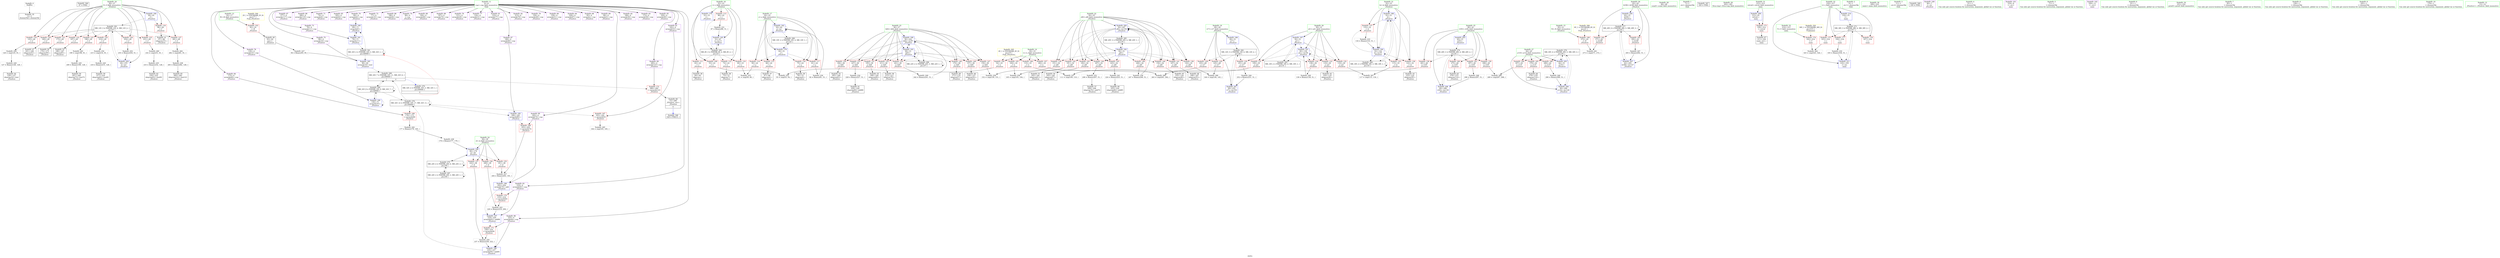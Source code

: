 digraph "SVFG" {
	label="SVFG";

	Node0x5576deefebd0 [shape=record,color=grey,label="{NodeID: 0\nNullPtr}"];
	Node0x5576deefebd0 -> Node0x5576def1fe20[style=solid];
	Node0x5576def57c40 [shape=record,color=black,label="{NodeID: 346\n47 = PHI()\n}"];
	Node0x5576def30fc0 [shape=record,color=grey,label="{NodeID: 263\n199 = cmp(198, 91, )\n}"];
	Node0x5576def30fc0 -> Node0x5576def25c20[style=solid];
	Node0x5576def29430 [shape=record,color=blue,label="{NodeID: 180\n69\<--71\narrayidx6\<--\n_Z5solvev\n}"];
	Node0x5576def29430 -> Node0x5576def29500[style=dashed];
	Node0x5576def20980 [shape=record,color=purple,label="{NodeID: 97\n277\<--4\narrayidx117\<--cup\n_Z5solvev\n}"];
	Node0x5576def1ee90 [shape=record,color=green,label="{NodeID: 14\n18\<--19\nL\<--L_field_insensitive\n_Z5solvev\n}"];
	Node0x5576def1ee90 -> Node0x5576def20f30[style=solid];
	Node0x5576def1ee90 -> Node0x5576def21000[style=solid];
	Node0x5576def1ee90 -> Node0x5576def210d0[style=solid];
	Node0x5576def1ee90 -> Node0x5576def211a0[style=solid];
	Node0x5576def3d650 [shape=record,color=black,label="{NodeID: 277\nMR_28V_4 = PHI(MR_28V_5, MR_28V_3, )\npts\{43 \}\n}"];
	Node0x5576def3d650 -> Node0x5576def28590[style=dashed];
	Node0x5576def3d650 -> Node0x5576def28660[style=dashed];
	Node0x5576def3d650 -> Node0x5576def24c00[style=dashed];
	Node0x5576def3d650 -> Node0x5576def3d650[style=dashed];
	Node0x5576def24170 [shape=record,color=blue,label="{NodeID: 194\n38\<--178\nd\<--div\n_Z5solvev\n}"];
	Node0x5576def24170 -> Node0x5576def27fe0[style=dashed];
	Node0x5576def24170 -> Node0x5576def280b0[style=dashed];
	Node0x5576def24170 -> Node0x5576def28180[style=dashed];
	Node0x5576def24170 -> Node0x5576def3cc50[style=dashed];
	Node0x5576def214e0 [shape=record,color=red,label="{NodeID: 111\n63\<--22\n\<--i\n_Z5solvev\n}"];
	Node0x5576def214e0 -> Node0x5576def1fef0[style=solid];
	Node0x5576def1f870 [shape=record,color=green,label="{NodeID: 28\n48\<--49\nscanf\<--scanf_field_insensitive\n}"];
	Node0x5576def42050 [shape=record,color=black,label="{NodeID: 291\nMR_12V_3 = PHI(MR_12V_4, MR_12V_2, )\npts\{27 \}\n}"];
	Node0x5576def42050 -> Node0x5576def262a0[style=dashed];
	Node0x5576def42050 -> Node0x5576def26370[style=dashed];
	Node0x5576def42050 -> Node0x5576def26440[style=dashed];
	Node0x5576def42050 -> Node0x5576def26510[style=dashed];
	Node0x5576def42050 -> Node0x5576def265e0[style=dashed];
	Node0x5576def42050 -> Node0x5576def266b0[style=dashed];
	Node0x5576def42050 -> Node0x5576def26780[style=dashed];
	Node0x5576def42050 -> Node0x5576def26850[style=dashed];
	Node0x5576def42050 -> Node0x5576def26920[style=dashed];
	Node0x5576def42050 -> Node0x5576def247f0[style=dashed];
	Node0x5576def24cd0 [shape=record,color=blue,label="{NodeID: 208\n40\<--298\ni105\<--inc130\n_Z5solvev\n}"];
	Node0x5576def24cd0 -> Node0x5576def3e050[style=dashed];
	Node0x5576def26780 [shape=record,color=red,label="{NodeID: 125\n231\<--26\n\<--f\n_Z5solvev\n}"];
	Node0x5576def26780 -> Node0x5576def30b40[style=solid];
	Node0x5576def203d0 [shape=record,color=black,label="{NodeID: 42\n120\<--119\nidxprom28\<--\n_Z5solvev\n}"];
	Node0x5576def46c70 [shape=record,color=yellow,style=double,label="{NodeID: 305\n4V_1 = ENCHI(MR_4V_0)\npts\{19 \}\nFun[_Z5solvev]}"];
	Node0x5576def46c70 -> Node0x5576def20f30[style=dashed];
	Node0x5576def46c70 -> Node0x5576def21000[style=dashed];
	Node0x5576def46c70 -> Node0x5576def210d0[style=dashed];
	Node0x5576def46c70 -> Node0x5576def211a0[style=dashed];
	Node0x5576def272e0 [shape=record,color=red,label="{NodeID: 139\n151\<--34\n\<--j40\n_Z5solvev\n}"];
	Node0x5576def272e0 -> Node0x5576def30840[style=solid];
	Node0x5576def21f50 [shape=record,color=black,label="{NodeID: 56\n201\<--200\nidxprom73\<--lnot72\n_Z5solvev\n}"];
	Node0x5576def2d730 [shape=record,color=grey,label="{NodeID: 236\n247 = Binary(246, 51, )\n}"];
	Node0x5576def2d730 -> Node0x5576def24650[style=solid];
	Node0x5576def27e40 [shape=record,color=red,label="{NodeID: 153\n227\<--36\n\<--k44\n_Z5solvev\n}"];
	Node0x5576def27e40 -> Node0x5576def2d430[style=solid];
	Node0x5576def22ab0 [shape=record,color=purple,label="{NodeID: 70\n69\<--4\narrayidx6\<--cup\n_Z5solvev\n}"];
	Node0x5576def22ab0 -> Node0x5576def29430[style=solid];
	Node0x5576def2fc40 [shape=record,color=grey,label="{NodeID: 250\n237 = Binary(236, 222, )\n}"];
	Node0x5576def2fc40 -> Node0x5576def244b0[style=solid];
	Node0x5576def289a0 [shape=record,color=red,label="{NodeID: 167\n163\<--162\n\<--arrayidx53\n_Z5solvev\n}"];
	Node0x5576def289a0 -> Node0x5576def312c0[style=solid];
	Node0x5576def23610 [shape=record,color=purple,label="{NodeID: 84\n175\<--4\narrayidx60\<--cup\n_Z5solvev\n}"];
	Node0x5576def23610 -> Node0x5576def28a70[style=solid];
	Node0x5576deefeb10 [shape=record,color=green,label="{NodeID: 1\n7\<--1\n.str\<--dummyObj\nGlob }"];
	Node0x5576def57d40 [shape=record,color=black,label="{NodeID: 347\n320 = PHI()\n}"];
	Node0x5576def31140 [shape=record,color=grey,label="{NodeID: 264\n282 = cmp(281, 91, )\n}"];
	Node0x5576def31140 -> Node0x5576def251a0[style=solid];
	Node0x5576def29500 [shape=record,color=blue,label="{NodeID: 181\n78\<--71\narrayidx11\<--\n_Z5solvev\n}"];
	Node0x5576def29500 -> Node0x5576def29430[style=dashed];
	Node0x5576def29500 -> Node0x5576def45250[style=dashed];
	Node0x5576def20a50 [shape=record,color=purple,label="{NodeID: 98\n280\<--4\narrayidx119\<--cup\n_Z5solvev\n}"];
	Node0x5576def1ef20 [shape=record,color=green,label="{NodeID: 15\n20\<--21\nN\<--N_field_insensitive\n_Z5solvev\n}"];
	Node0x5576def1ef20 -> Node0x5576def21270[style=solid];
	Node0x5576def3db50 [shape=record,color=black,label="{NodeID: 278\nMR_30V_4 = PHI(MR_30V_5, MR_30V_3, )\npts\{45 \}\n}"];
	Node0x5576def3db50 -> Node0x5576def28730[style=dashed];
	Node0x5576def3db50 -> Node0x5576def28800[style=dashed];
	Node0x5576def3db50 -> Node0x5576def288d0[style=dashed];
	Node0x5576def3db50 -> Node0x5576def24a60[style=dashed];
	Node0x5576def3db50 -> Node0x5576def24b30[style=dashed];
	Node0x5576def24240 [shape=record,color=blue,label="{NodeID: 195\n189\<--165\narrayidx66\<--\n_Z5solvev\n}"];
	Node0x5576def24240 -> Node0x5576def28b40[style=dashed];
	Node0x5576def24240 -> Node0x5576def24310[style=dashed];
	Node0x5576def215b0 [shape=record,color=red,label="{NodeID: 112\n72\<--22\n\<--i\n_Z5solvev\n}"];
	Node0x5576def215b0 -> Node0x5576def20090[style=solid];
	Node0x5576def1f940 [shape=record,color=green,label="{NodeID: 29\n302\<--303\nllvm.trap\<--llvm.trap_field_insensitive\n}"];
	Node0x5576def42550 [shape=record,color=black,label="{NodeID: 292\nMR_14V_3 = PHI(MR_14V_4, MR_14V_2, )\npts\{29 \}\n}"];
	Node0x5576def42550 -> Node0x5576def269f0[style=dashed];
	Node0x5576def42550 -> Node0x5576def26ac0[style=dashed];
	Node0x5576def42550 -> Node0x5576def26b90[style=dashed];
	Node0x5576def42550 -> Node0x5576def24720[style=dashed];
	Node0x5576def24da0 [shape=record,color=blue,label="{NodeID: 209\n312\<--91\nretval\<--\nmain\n}"];
	Node0x5576def24da0 -> Node0x5576def28e80[style=dashed];
	Node0x5576def26850 [shape=record,color=red,label="{NodeID: 126\n254\<--26\n\<--f\n_Z5solvev\n}"];
	Node0x5576def26850 -> Node0x5576def2ff40[style=solid];
	Node0x5576def204a0 [shape=record,color=black,label="{NodeID: 43\n123\<--122\nidxprom30\<--\n_Z5solvev\n}"];
	Node0x5576def46d50 [shape=record,color=yellow,style=double,label="{NodeID: 306\n6V_1 = ENCHI(MR_6V_0)\npts\{21 \}\nFun[_Z5solvev]}"];
	Node0x5576def46d50 -> Node0x5576def21270[style=dashed];
	Node0x5576def273b0 [shape=record,color=red,label="{NodeID: 140\n154\<--34\n\<--j40\n_Z5solvev\n}"];
	Node0x5576def273b0 -> Node0x5576def20640[style=solid];
	Node0x5576def22020 [shape=record,color=black,label="{NodeID: 57\n209\<--208\nidxprom76\<--add75\n_Z5solvev\n}"];
	Node0x5576def47990 [shape=record,color=yellow,style=double,label="{NodeID: 320\n36V_1 = ENCHI(MR_36V_0)\npts\{315 \}\nFun[main]}"];
	Node0x5576def47990 -> Node0x5576def28f50[style=dashed];
	Node0x5576def25020 [shape=record,color=grey,label="{NodeID: 237\n204 = Binary(203, 191, )\n}"];
	Node0x5576def25020 -> Node0x5576def24310[style=solid];
	Node0x5576def27f10 [shape=record,color=red,label="{NodeID: 154\n241\<--36\n\<--k44\n_Z5solvev\n}"];
	Node0x5576def27f10 -> Node0x5576def2fac0[style=solid];
	Node0x5576def22b80 [shape=record,color=purple,label="{NodeID: 71\n74\<--4\narrayidx8\<--cup\n_Z5solvev\n}"];
	Node0x5576def2fdc0 [shape=record,color=grey,label="{NodeID: 251\n208 = Binary(207, 51, )\n}"];
	Node0x5576def2fdc0 -> Node0x5576def22020[style=solid];
	Node0x5576def28a70 [shape=record,color=red,label="{NodeID: 168\n176\<--175\n\<--arrayidx60\n_Z5solvev\n}"];
	Node0x5576def28a70 -> Node0x5576def257a0[style=solid];
	Node0x5576def236e0 [shape=record,color=purple,label="{NodeID: 85\n183\<--4\narrayidx62\<--cup\n_Z5solvev\n}"];
	Node0x5576deefec60 [shape=record,color=green,label="{NodeID: 2\n9\<--1\n.str.1\<--dummyObj\nGlob }"];
	Node0x5576def57e40 [shape=record,color=black,label="{NodeID: 348\n328 = PHI(15, )\n}"];
	Node0x5576def312c0 [shape=record,color=grey,label="{NodeID: 265\n164 = cmp(163, 165, )\n}"];
	Node0x5576def295d0 [shape=record,color=blue,label="{NodeID: 182\n24\<--82\nj\<--inc\n_Z5solvev\n}"];
	Node0x5576def295d0 -> Node0x5576def21750[style=dashed];
	Node0x5576def295d0 -> Node0x5576def21820[style=dashed];
	Node0x5576def295d0 -> Node0x5576def26030[style=dashed];
	Node0x5576def295d0 -> Node0x5576def26100[style=dashed];
	Node0x5576def295d0 -> Node0x5576def295d0[style=dashed];
	Node0x5576def295d0 -> Node0x5576def44850[style=dashed];
	Node0x5576def20b20 [shape=record,color=purple,label="{NodeID: 99\n285\<--4\narrayidx123\<--cup\n_Z5solvev\n}"];
	Node0x5576def20b20 -> Node0x5576def28db0[style=solid];
	Node0x5576def1efb0 [shape=record,color=green,label="{NodeID: 16\n22\<--23\ni\<--i_field_insensitive\n_Z5solvev\n}"];
	Node0x5576def1efb0 -> Node0x5576def21340[style=solid];
	Node0x5576def1efb0 -> Node0x5576def21410[style=solid];
	Node0x5576def1efb0 -> Node0x5576def214e0[style=solid];
	Node0x5576def1efb0 -> Node0x5576def215b0[style=solid];
	Node0x5576def1efb0 -> Node0x5576def21680[style=solid];
	Node0x5576def1efb0 -> Node0x5576def29290[style=solid];
	Node0x5576def1efb0 -> Node0x5576def296a0[style=solid];
	Node0x5576def3e050 [shape=record,color=black,label="{NodeID: 279\nMR_26V_3 = PHI(MR_26V_4, MR_26V_2, )\npts\{41 \}\n}"];
	Node0x5576def3e050 -> Node0x5576def28250[style=dashed];
	Node0x5576def3e050 -> Node0x5576def28320[style=dashed];
	Node0x5576def3e050 -> Node0x5576def283f0[style=dashed];
	Node0x5576def3e050 -> Node0x5576def284c0[style=dashed];
	Node0x5576def3e050 -> Node0x5576def24cd0[style=dashed];
	Node0x5576def24310 [shape=record,color=blue,label="{NodeID: 196\n202\<--204\narrayidx74\<--add\n_Z5solvev\n}"];
	Node0x5576def24310 -> Node0x5576def28c10[style=dashed];
	Node0x5576def24310 -> Node0x5576def243e0[style=dashed];
	Node0x5576def21680 [shape=record,color=red,label="{NodeID: 113\n86\<--22\n\<--i\n_Z5solvev\n}"];
	Node0x5576def21680 -> Node0x5576def2cfb0[style=solid];
	Node0x5576def1fa10 [shape=record,color=green,label="{NodeID: 30\n309\<--310\nmain\<--main_field_insensitive\n}"];
	Node0x5576def42a50 [shape=record,color=black,label="{NodeID: 293\nMR_16V_2 = PHI(MR_16V_4, MR_16V_1, )\npts\{31 \}\n}"];
	Node0x5576def42a50 -> Node0x5576def299e0[style=dashed];
	Node0x5576def24e70 [shape=record,color=blue,label="{NodeID: 210\n316\<--51\ni\<--\nmain\n}"];
	Node0x5576def24e70 -> Node0x5576def3b850[style=dashed];
	Node0x5576def26920 [shape=record,color=red,label="{NodeID: 127\n281\<--26\n\<--f\n_Z5solvev\n}"];
	Node0x5576def26920 -> Node0x5576def31140[style=solid];
	Node0x5576def20570 [shape=record,color=black,label="{NodeID: 44\n129\<--127\nidxprom32\<--lnot\n_Z5solvev\n}"];
	Node0x5576def27480 [shape=record,color=red,label="{NodeID: 141\n167\<--34\n\<--j40\n_Z5solvev\n}"];
	Node0x5576def27480 -> Node0x5576def218d0[style=solid];
	Node0x5576def220f0 [shape=record,color=black,label="{NodeID: 58\n212\<--211\nidxprom78\<--\n_Z5solvev\n}"];
	Node0x5576def251a0 [shape=record,color=grey,label="{NodeID: 238\n283 = Binary(282, 128, )\n}"];
	Node0x5576def251a0 -> Node0x5576def226a0[style=solid];
	Node0x5576def27fe0 [shape=record,color=red,label="{NodeID: 155\n191\<--38\n\<--d\n_Z5solvev\n}"];
	Node0x5576def27fe0 -> Node0x5576def25020[style=solid];
	Node0x5576def22c50 [shape=record,color=purple,label="{NodeID: 72\n77\<--4\narrayidx10\<--cup\n_Z5solvev\n}"];
	Node0x5576def2ff40 [shape=record,color=grey,label="{NodeID: 252\n255 = Binary(254, 51, )\n}"];
	Node0x5576def2ff40 -> Node0x5576def247f0[style=solid];
	Node0x5576def28b40 [shape=record,color=red,label="{NodeID: 169\n203\<--202\n\<--arrayidx74\n_Z5solvev\n}"];
	Node0x5576def28b40 -> Node0x5576def25020[style=solid];
	Node0x5576def237b0 [shape=record,color=purple,label="{NodeID: 86\n186\<--4\narrayidx64\<--cup\n_Z5solvev\n}"];
	Node0x5576deefc400 [shape=record,color=green,label="{NodeID: 3\n11\<--1\n.str.2\<--dummyObj\nGlob }"];
	Node0x5576def58480 [shape=record,color=black,label="{NodeID: 349\n330 = PHI()\n}"];
	Node0x5576def31440 [shape=record,color=grey,label="{NodeID: 266\n269 = cmp(267, 268, )\n}"];
	Node0x5576def296a0 [shape=record,color=blue,label="{NodeID: 183\n22\<--87\ni\<--inc13\n_Z5solvev\n}"];
	Node0x5576def296a0 -> Node0x5576def44d50[style=dashed];
	Node0x5576def20bf0 [shape=record,color=purple,label="{NodeID: 100\n46\<--7\n\<--.str\n_Z5solvev\n}"];
	Node0x5576def1f040 [shape=record,color=green,label="{NodeID: 17\n24\<--25\nj\<--j_field_insensitive\n_Z5solvev\n}"];
	Node0x5576def1f040 -> Node0x5576def21750[style=solid];
	Node0x5576def1f040 -> Node0x5576def21820[style=solid];
	Node0x5576def1f040 -> Node0x5576def26030[style=solid];
	Node0x5576def1f040 -> Node0x5576def26100[style=solid];
	Node0x5576def1f040 -> Node0x5576def29360[style=solid];
	Node0x5576def1f040 -> Node0x5576def295d0[style=solid];
	Node0x5576def243e0 [shape=record,color=blue,label="{NodeID: 197\n218\<--220\narrayidx83\<--add84\n_Z5solvev\n}"];
	Node0x5576def243e0 -> Node0x5576def28ce0[style=dashed];
	Node0x5576def243e0 -> Node0x5576def244b0[style=dashed];
	Node0x5576def21750 [shape=record,color=red,label="{NodeID: 114\n59\<--24\n\<--j\n_Z5solvev\n}"];
	Node0x5576def21750 -> Node0x5576def300c0[style=solid];
	Node0x5576def1fae0 [shape=record,color=green,label="{NodeID: 31\n312\<--313\nretval\<--retval_field_insensitive\nmain\n}"];
	Node0x5576def1fae0 -> Node0x5576def28e80[style=solid];
	Node0x5576def1fae0 -> Node0x5576def24da0[style=solid];
	Node0x5576def42f50 [shape=record,color=black,label="{NodeID: 294\nMR_18V_2 = PHI(MR_18V_3, MR_18V_1, )\npts\{33 \}\n}"];
	Node0x5576def42f50 -> Node0x5576def29ab0[style=dashed];
	Node0x5576def42f50 -> Node0x5576def42f50[style=dashed];
	Node0x5576def24f40 [shape=record,color=blue,label="{NodeID: 211\n316\<--335\ni\<--inc\nmain\n}"];
	Node0x5576def24f40 -> Node0x5576def3b850[style=dashed];
	Node0x5576def269f0 [shape=record,color=red,label="{NodeID: 128\n103\<--28\n\<--i17\n_Z5solvev\n}"];
	Node0x5576def269f0 -> Node0x5576def30540[style=solid];
	Node0x5576def20640 [shape=record,color=black,label="{NodeID: 45\n155\<--154\nidxprom48\<--\n_Z5solvev\n}"];
	Node0x5576def27550 [shape=record,color=red,label="{NodeID: 142\n181\<--34\n\<--j40\n_Z5solvev\n}"];
	Node0x5576def27550 -> Node0x5576def21b40[style=solid];
	Node0x5576def221c0 [shape=record,color=black,label="{NodeID: 59\n217\<--216\nidxprom82\<--lnot81\n_Z5solvev\n}"];
	Node0x5576def25320 [shape=record,color=grey,label="{NodeID: 239\n178 = Binary(177, 179, )\n}"];
	Node0x5576def25320 -> Node0x5576def24170[style=solid];
	Node0x5576def280b0 [shape=record,color=red,label="{NodeID: 156\n206\<--38\n\<--d\n_Z5solvev\n}"];
	Node0x5576def280b0 -> Node0x5576def25920[style=solid];
	Node0x5576def22d20 [shape=record,color=purple,label="{NodeID: 73\n78\<--4\narrayidx11\<--cup\n_Z5solvev\n}"];
	Node0x5576def22d20 -> Node0x5576def29500[style=solid];
	Node0x5576def300c0 [shape=record,color=grey,label="{NodeID: 253\n61 = cmp(59, 60, )\n}"];
	Node0x5576def28c10 [shape=record,color=red,label="{NodeID: 170\n219\<--218\n\<--arrayidx83\n_Z5solvev\n}"];
	Node0x5576def28c10 -> Node0x5576def25920[style=solid];
	Node0x5576def23880 [shape=record,color=purple,label="{NodeID: 87\n189\<--4\narrayidx66\<--cup\n_Z5solvev\n}"];
	Node0x5576def23880 -> Node0x5576def24240[style=solid];
	Node0x5576def009e0 [shape=record,color=green,label="{NodeID: 4\n51\<--1\n\<--dummyObj\nCan only get source location for instruction, argument, global var or function.}"];
	Node0x5576def315c0 [shape=record,color=grey,label="{NodeID: 267\n117 = cmp(115, 116, )\n}"];
	Node0x5576def29770 [shape=record,color=blue,label="{NodeID: 184\n26\<--91\nf\<--\n_Z5solvev\n}"];
	Node0x5576def29770 -> Node0x5576def261d0[style=dashed];
	Node0x5576def29770 -> Node0x5576def42050[style=dashed];
	Node0x5576def20cc0 [shape=record,color=purple,label="{NodeID: 101\n319\<--9\n\<--.str.1\nmain\n}"];
	Node0x5576def1f0d0 [shape=record,color=green,label="{NodeID: 18\n26\<--27\nf\<--f_field_insensitive\n_Z5solvev\n}"];
	Node0x5576def1f0d0 -> Node0x5576def261d0[style=solid];
	Node0x5576def1f0d0 -> Node0x5576def262a0[style=solid];
	Node0x5576def1f0d0 -> Node0x5576def26370[style=solid];
	Node0x5576def1f0d0 -> Node0x5576def26440[style=solid];
	Node0x5576def1f0d0 -> Node0x5576def26510[style=solid];
	Node0x5576def1f0d0 -> Node0x5576def265e0[style=solid];
	Node0x5576def1f0d0 -> Node0x5576def266b0[style=solid];
	Node0x5576def1f0d0 -> Node0x5576def26780[style=solid];
	Node0x5576def1f0d0 -> Node0x5576def26850[style=solid];
	Node0x5576def1f0d0 -> Node0x5576def26920[style=solid];
	Node0x5576def1f0d0 -> Node0x5576def29770[style=solid];
	Node0x5576def1f0d0 -> Node0x5576def247f0[style=solid];
	Node0x5576def244b0 [shape=record,color=blue,label="{NodeID: 198\n235\<--237\narrayidx94\<--add95\n_Z5solvev\n}"];
	Node0x5576def244b0 -> Node0x5576def3d150[style=dashed];
	Node0x5576def21820 [shape=record,color=red,label="{NodeID: 115\n66\<--24\n\<--j\n_Z5solvev\n}"];
	Node0x5576def21820 -> Node0x5576def1ffc0[style=solid];
	Node0x5576def1fbb0 [shape=record,color=green,label="{NodeID: 32\n314\<--315\nT\<--T_field_insensitive\nmain\n}"];
	Node0x5576def1fbb0 -> Node0x5576def28f50[style=solid];
	Node0x5576def43450 [shape=record,color=black,label="{NodeID: 295\nMR_20V_2 = PHI(MR_20V_4, MR_20V_1, )\npts\{35 \}\n}"];
	Node0x5576def43450 -> Node0x5576def23fd0[style=dashed];
	Node0x5576def26ac0 [shape=record,color=red,label="{NodeID: 129\n145\<--28\n\<--i17\n_Z5solvev\n}"];
	Node0x5576def26ac0 -> Node0x5576def318c0[style=solid];
	Node0x5576def20710 [shape=record,color=black,label="{NodeID: 46\n158\<--157\nidxprom50\<--\n_Z5solvev\n}"];
	Node0x5576def27620 [shape=record,color=red,label="{NodeID: 143\n192\<--34\n\<--j40\n_Z5solvev\n}"];
	Node0x5576def27620 -> Node0x5576def21db0[style=solid];
	Node0x5576def22290 [shape=record,color=black,label="{NodeID: 60\n225\<--224\nidxprom86\<--add85\n_Z5solvev\n}"];
	Node0x5576def254a0 [shape=record,color=grey,label="{NodeID: 240\n139 = Binary(138, 51, )\n}"];
	Node0x5576def254a0 -> Node0x5576def29d20[style=solid];
	Node0x5576def28180 [shape=record,color=red,label="{NodeID: 157\n222\<--38\n\<--d\n_Z5solvev\n}"];
	Node0x5576def28180 -> Node0x5576def2fc40[style=solid];
	Node0x5576def22df0 [shape=record,color=purple,label="{NodeID: 74\n98\<--4\n\<--cup\n_Z5solvev\n}"];
	Node0x5576def30240 [shape=record,color=grey,label="{NodeID: 254\n215 = cmp(214, 91, )\n}"];
	Node0x5576def30240 -> Node0x5576def2ccb0[style=solid];
	Node0x5576def28ce0 [shape=record,color=red,label="{NodeID: 171\n236\<--235\n\<--arrayidx94\n_Z5solvev\n}"];
	Node0x5576def28ce0 -> Node0x5576def2fc40[style=solid];
	Node0x5576def23950 [shape=record,color=purple,label="{NodeID: 88\n194\<--4\narrayidx68\<--cup\n_Z5solvev\n}"];
	Node0x5576def00a70 [shape=record,color=green,label="{NodeID: 5\n71\<--1\n\<--dummyObj\nCan only get source location for instruction, argument, global var or function.}"];
	Node0x5576def31740 [shape=record,color=grey,label="{NodeID: 268\n263 = cmp(261, 262, )\n}"];
	Node0x5576def29840 [shape=record,color=blue,label="{NodeID: 185\n99\<--94\narrayidx16\<--mul\n_Z5solvev\n}"];
	Node0x5576def29840 -> Node0x5576def44350[style=dashed];
	Node0x5576def20d90 [shape=record,color=purple,label="{NodeID: 102\n329\<--11\n\<--.str.2\nmain\n}"];
	Node0x5576def1f160 [shape=record,color=green,label="{NodeID: 19\n28\<--29\ni17\<--i17_field_insensitive\n_Z5solvev\n}"];
	Node0x5576def1f160 -> Node0x5576def269f0[style=solid];
	Node0x5576def1f160 -> Node0x5576def26ac0[style=solid];
	Node0x5576def1f160 -> Node0x5576def26b90[style=solid];
	Node0x5576def1f160 -> Node0x5576def29910[style=solid];
	Node0x5576def1f160 -> Node0x5576def24720[style=solid];
	Node0x5576def24580 [shape=record,color=blue,label="{NodeID: 199\n36\<--242\nk44\<--inc97\n_Z5solvev\n}"];
	Node0x5576def24580 -> Node0x5576def27960[style=dashed];
	Node0x5576def24580 -> Node0x5576def27a30[style=dashed];
	Node0x5576def24580 -> Node0x5576def27b00[style=dashed];
	Node0x5576def24580 -> Node0x5576def27bd0[style=dashed];
	Node0x5576def24580 -> Node0x5576def27ca0[style=dashed];
	Node0x5576def24580 -> Node0x5576def27d70[style=dashed];
	Node0x5576def24580 -> Node0x5576def27e40[style=dashed];
	Node0x5576def24580 -> Node0x5576def27f10[style=dashed];
	Node0x5576def24580 -> Node0x5576def240a0[style=dashed];
	Node0x5576def24580 -> Node0x5576def24580[style=dashed];
	Node0x5576def24580 -> Node0x5576def43950[style=dashed];
	Node0x5576def26030 [shape=record,color=red,label="{NodeID: 116\n75\<--24\n\<--j\n_Z5solvev\n}"];
	Node0x5576def26030 -> Node0x5576def20160[style=solid];
	Node0x5576def1fc80 [shape=record,color=green,label="{NodeID: 33\n316\<--317\ni\<--i_field_insensitive\nmain\n}"];
	Node0x5576def1fc80 -> Node0x5576def29020[style=solid];
	Node0x5576def1fc80 -> Node0x5576def290f0[style=solid];
	Node0x5576def1fc80 -> Node0x5576def291c0[style=solid];
	Node0x5576def1fc80 -> Node0x5576def24e70[style=solid];
	Node0x5576def1fc80 -> Node0x5576def24f40[style=solid];
	Node0x5576def43950 [shape=record,color=black,label="{NodeID: 296\nMR_22V_2 = PHI(MR_22V_3, MR_22V_1, )\npts\{37 \}\n}"];
	Node0x5576def43950 -> Node0x5576def240a0[style=dashed];
	Node0x5576def43950 -> Node0x5576def43950[style=dashed];
	Node0x5576def26b90 [shape=record,color=red,label="{NodeID: 130\n251\<--28\n\<--i17\n_Z5solvev\n}"];
	Node0x5576def26b90 -> Node0x5576def25aa0[style=solid];
	Node0x5576def207e0 [shape=record,color=black,label="{NodeID: 47\n161\<--160\nidxprom52\<--\n_Z5solvev\n}"];
	Node0x5576def2c9b0 [shape=record,color=grey,label="{NodeID: 227\n94 = Binary(93, 95, )\n}"];
	Node0x5576def2c9b0 -> Node0x5576def29840[style=solid];
	Node0x5576def276f0 [shape=record,color=red,label="{NodeID: 144\n207\<--34\n\<--j40\n_Z5solvev\n}"];
	Node0x5576def276f0 -> Node0x5576def2fdc0[style=solid];
	Node0x5576def22360 [shape=record,color=black,label="{NodeID: 61\n229\<--228\nidxprom89\<--add88\n_Z5solvev\n}"];
	Node0x5576def25620 [shape=record,color=grey,label="{NodeID: 241\n224 = Binary(223, 51, )\n}"];
	Node0x5576def25620 -> Node0x5576def22290[style=solid];
	Node0x5576def28250 [shape=record,color=red,label="{NodeID: 158\n261\<--40\n\<--i105\n_Z5solvev\n}"];
	Node0x5576def28250 -> Node0x5576def31740[style=solid];
	Node0x5576def22ec0 [shape=record,color=purple,label="{NodeID: 75\n99\<--4\narrayidx16\<--cup\n_Z5solvev\n}"];
	Node0x5576def22ec0 -> Node0x5576def29840[style=solid];
	Node0x5576def303c0 [shape=record,color=grey,label="{NodeID: 255\n55 = cmp(53, 54, )\n}"];
	Node0x5576def28db0 [shape=record,color=red,label="{NodeID: 172\n286\<--285\n\<--arrayidx123\n_Z5solvev\n}"];
	Node0x5576def28db0 -> Node0x5576def22770[style=solid];
	Node0x5576def23a20 [shape=record,color=purple,label="{NodeID: 89\n197\<--4\narrayidx70\<--cup\n_Z5solvev\n}"];
	Node0x5576def001c0 [shape=record,color=green,label="{NodeID: 6\n91\<--1\n\<--dummyObj\nCan only get source location for instruction, argument, global var or function.}"];
	Node0x5576def318c0 [shape=record,color=grey,label="{NodeID: 269\n146 = cmp(144, 145, )\n}"];
	Node0x5576def29910 [shape=record,color=blue,label="{NodeID: 186\n28\<--51\ni17\<--\n_Z5solvev\n}"];
	Node0x5576def29910 -> Node0x5576def42550[style=dashed];
	Node0x5576def20e60 [shape=record,color=red,label="{NodeID: 103\n92\<--16\n\<--B\n_Z5solvev\n}"];
	Node0x5576def20e60 -> Node0x5576def20230[style=solid];
	Node0x5576def1f1f0 [shape=record,color=green,label="{NodeID: 20\n30\<--31\nj21\<--j21_field_insensitive\n_Z5solvev\n}"];
	Node0x5576def1f1f0 -> Node0x5576def26c60[style=solid];
	Node0x5576def1f1f0 -> Node0x5576def26d30[style=solid];
	Node0x5576def1f1f0 -> Node0x5576def26e00[style=solid];
	Node0x5576def1f1f0 -> Node0x5576def26ed0[style=solid];
	Node0x5576def1f1f0 -> Node0x5576def299e0[style=solid];
	Node0x5576def1f1f0 -> Node0x5576def29d20[style=solid];
	Node0x5576def24650 [shape=record,color=blue,label="{NodeID: 200\n34\<--247\nj40\<--inc100\n_Z5solvev\n}"];
	Node0x5576def24650 -> Node0x5576def27210[style=dashed];
	Node0x5576def24650 -> Node0x5576def272e0[style=dashed];
	Node0x5576def24650 -> Node0x5576def273b0[style=dashed];
	Node0x5576def24650 -> Node0x5576def27480[style=dashed];
	Node0x5576def24650 -> Node0x5576def27550[style=dashed];
	Node0x5576def24650 -> Node0x5576def27620[style=dashed];
	Node0x5576def24650 -> Node0x5576def276f0[style=dashed];
	Node0x5576def24650 -> Node0x5576def277c0[style=dashed];
	Node0x5576def24650 -> Node0x5576def27890[style=dashed];
	Node0x5576def24650 -> Node0x5576def24650[style=dashed];
	Node0x5576def24650 -> Node0x5576def43450[style=dashed];
	Node0x5576def26100 [shape=record,color=red,label="{NodeID: 117\n81\<--24\n\<--j\n_Z5solvev\n}"];
	Node0x5576def26100 -> Node0x5576def2ce30[style=solid];
	Node0x5576def1fd50 [shape=record,color=green,label="{NodeID: 34\n331\<--332\nprintf\<--printf_field_insensitive\n}"];
	Node0x5576def43e50 [shape=record,color=black,label="{NodeID: 297\nMR_24V_2 = PHI(MR_24V_3, MR_24V_1, )\npts\{39 \}\n}"];
	Node0x5576def43e50 -> Node0x5576def3cc50[style=dashed];
	Node0x5576def43e50 -> Node0x5576def43e50[style=dashed];
	Node0x5576def26c60 [shape=record,color=red,label="{NodeID: 131\n109\<--30\n\<--j21\n_Z5solvev\n}"];
	Node0x5576def26c60 -> Node0x5576def306c0[style=solid];
	Node0x5576def218d0 [shape=record,color=black,label="{NodeID: 48\n168\<--167\nidxprom55\<--\n_Z5solvev\n}"];
	Node0x5576def2cb30 [shape=record,color=grey,label="{NodeID: 228\n127 = Binary(126, 128, )\n}"];
	Node0x5576def2cb30 -> Node0x5576def20570[style=solid];
	Node0x5576def277c0 [shape=record,color=red,label="{NodeID: 145\n223\<--34\n\<--j40\n_Z5solvev\n}"];
	Node0x5576def277c0 -> Node0x5576def25620[style=solid];
	Node0x5576def22430 [shape=record,color=black,label="{NodeID: 62\n234\<--233\nidxprom93\<--lnot92\n_Z5solvev\n}"];
	Node0x5576def257a0 [shape=record,color=grey,label="{NodeID: 242\n177 = Binary(176, 165, )\n}"];
	Node0x5576def257a0 -> Node0x5576def25320[style=solid];
	Node0x5576def28320 [shape=record,color=red,label="{NodeID: 159\n268\<--40\n\<--i105\n_Z5solvev\n}"];
	Node0x5576def28320 -> Node0x5576def31440[style=solid];
	Node0x5576def22f90 [shape=record,color=purple,label="{NodeID: 76\n121\<--4\narrayidx29\<--cup\n_Z5solvev\n}"];
	Node0x5576def30540 [shape=record,color=grey,label="{NodeID: 256\n105 = cmp(103, 104, )\n}"];
	Node0x5576def28e80 [shape=record,color=red,label="{NodeID: 173\n338\<--312\n\<--retval\nmain\n}"];
	Node0x5576def28e80 -> Node0x5576def22840[style=solid];
	Node0x5576def23af0 [shape=record,color=purple,label="{NodeID: 90\n202\<--4\narrayidx74\<--cup\n_Z5solvev\n}"];
	Node0x5576def23af0 -> Node0x5576def28b40[style=solid];
	Node0x5576def23af0 -> Node0x5576def24310[style=solid];
	Node0x5576def00250 [shape=record,color=green,label="{NodeID: 7\n95\<--1\n\<--dummyObj\nCan only get source location for instruction, argument, global var or function.}"];
	Node0x5576def3b350 [shape=record,color=black,label="{NodeID: 270\nMR_32V_2 = PHI(MR_32V_3, MR_32V_1, )\npts\{60000 \}\n|{<s0>4}}"];
	Node0x5576def3b350:s0 -> Node0x5576def45250[style=dashed,color=red];
	Node0x5576def299e0 [shape=record,color=blue,label="{NodeID: 187\n30\<--51\nj21\<--\n_Z5solvev\n}"];
	Node0x5576def299e0 -> Node0x5576def26c60[style=dashed];
	Node0x5576def299e0 -> Node0x5576def26d30[style=dashed];
	Node0x5576def299e0 -> Node0x5576def26e00[style=dashed];
	Node0x5576def299e0 -> Node0x5576def26ed0[style=dashed];
	Node0x5576def299e0 -> Node0x5576def29d20[style=dashed];
	Node0x5576def299e0 -> Node0x5576def42a50[style=dashed];
	Node0x5576def20f30 [shape=record,color=red,label="{NodeID: 104\n54\<--18\n\<--L\n_Z5solvev\n}"];
	Node0x5576def20f30 -> Node0x5576def303c0[style=solid];
	Node0x5576def1f2c0 [shape=record,color=green,label="{NodeID: 21\n32\<--33\nk\<--k_field_insensitive\n_Z5solvev\n}"];
	Node0x5576def1f2c0 -> Node0x5576def26fa0[style=solid];
	Node0x5576def1f2c0 -> Node0x5576def27070[style=solid];
	Node0x5576def1f2c0 -> Node0x5576def27140[style=solid];
	Node0x5576def1f2c0 -> Node0x5576def29ab0[style=solid];
	Node0x5576def1f2c0 -> Node0x5576def29c50[style=solid];
	Node0x5576def24720 [shape=record,color=blue,label="{NodeID: 201\n28\<--252\ni17\<--inc103\n_Z5solvev\n}"];
	Node0x5576def24720 -> Node0x5576def42550[style=dashed];
	Node0x5576def261d0 [shape=record,color=red,label="{NodeID: 118\n96\<--26\n\<--f\n_Z5solvev\n}"];
	Node0x5576def261d0 -> Node0x5576def20300[style=solid];
	Node0x5576def1fe20 [shape=record,color=black,label="{NodeID: 35\n2\<--3\ndummyVal\<--dummyVal\n}"];
	Node0x5576def44350 [shape=record,color=black,label="{NodeID: 298\nMR_32V_7 = PHI(MR_32V_11, MR_32V_6, )\npts\{60000 \}\n|{|<s2>4}}"];
	Node0x5576def44350 -> Node0x5576def28db0[style=dashed];
	Node0x5576def44350 -> Node0x5576def41b50[style=dashed];
	Node0x5576def44350:s2 -> Node0x5576def3b350[style=dashed,color=blue];
	Node0x5576def26d30 [shape=record,color=red,label="{NodeID: 132\n116\<--30\n\<--j21\n_Z5solvev\n}"];
	Node0x5576def26d30 -> Node0x5576def315c0[style=solid];
	Node0x5576def219a0 [shape=record,color=black,label="{NodeID: 49\n171\<--170\nidxprom57\<--\n_Z5solvev\n}"];
	Node0x5576def2ccb0 [shape=record,color=grey,label="{NodeID: 229\n216 = Binary(215, 128, )\n}"];
	Node0x5576def2ccb0 -> Node0x5576def221c0[style=solid];
	Node0x5576def27890 [shape=record,color=red,label="{NodeID: 146\n246\<--34\n\<--j40\n_Z5solvev\n}"];
	Node0x5576def27890 -> Node0x5576def2d730[style=solid];
	Node0x5576def22500 [shape=record,color=black,label="{NodeID: 63\n276\<--275\nidxprom116\<--\n_Z5solvev\n}"];
	Node0x5576def25920 [shape=record,color=grey,label="{NodeID: 243\n220 = Binary(219, 206, )\n}"];
	Node0x5576def25920 -> Node0x5576def243e0[style=solid];
	Node0x5576def283f0 [shape=record,color=red,label="{NodeID: 160\n275\<--40\n\<--i105\n_Z5solvev\n}"];
	Node0x5576def283f0 -> Node0x5576def22500[style=solid];
	Node0x5576def23060 [shape=record,color=purple,label="{NodeID: 77\n124\<--4\narrayidx31\<--cup\n_Z5solvev\n}"];
	Node0x5576def306c0 [shape=record,color=grey,label="{NodeID: 257\n111 = cmp(109, 110, )\n}"];
	Node0x5576def28f50 [shape=record,color=red,label="{NodeID: 174\n324\<--314\n\<--T\nmain\n}"];
	Node0x5576def28f50 -> Node0x5576def30e40[style=solid];
	Node0x5576def23bc0 [shape=record,color=purple,label="{NodeID: 91\n210\<--4\narrayidx77\<--cup\n_Z5solvev\n}"];
	Node0x5576def002e0 [shape=record,color=green,label="{NodeID: 8\n128\<--1\n\<--dummyObj\nCan only get source location for instruction, argument, global var or function.}"];
	Node0x5576def3b850 [shape=record,color=black,label="{NodeID: 271\nMR_38V_3 = PHI(MR_38V_4, MR_38V_2, )\npts\{317 \}\n}"];
	Node0x5576def3b850 -> Node0x5576def29020[style=dashed];
	Node0x5576def3b850 -> Node0x5576def290f0[style=dashed];
	Node0x5576def3b850 -> Node0x5576def291c0[style=dashed];
	Node0x5576def3b850 -> Node0x5576def24f40[style=dashed];
	Node0x5576def29ab0 [shape=record,color=blue,label="{NodeID: 188\n32\<--51\nk\<--\n_Z5solvev\n}"];
	Node0x5576def29ab0 -> Node0x5576def26fa0[style=dashed];
	Node0x5576def29ab0 -> Node0x5576def27070[style=dashed];
	Node0x5576def29ab0 -> Node0x5576def27140[style=dashed];
	Node0x5576def29ab0 -> Node0x5576def29ab0[style=dashed];
	Node0x5576def29ab0 -> Node0x5576def29c50[style=dashed];
	Node0x5576def29ab0 -> Node0x5576def42f50[style=dashed];
	Node0x5576def21000 [shape=record,color=red,label="{NodeID: 105\n104\<--18\n\<--L\n_Z5solvev\n}"];
	Node0x5576def21000 -> Node0x5576def30540[style=solid];
	Node0x5576def1f390 [shape=record,color=green,label="{NodeID: 22\n34\<--35\nj40\<--j40_field_insensitive\n_Z5solvev\n}"];
	Node0x5576def1f390 -> Node0x5576def27210[style=solid];
	Node0x5576def1f390 -> Node0x5576def272e0[style=solid];
	Node0x5576def1f390 -> Node0x5576def273b0[style=solid];
	Node0x5576def1f390 -> Node0x5576def27480[style=solid];
	Node0x5576def1f390 -> Node0x5576def27550[style=solid];
	Node0x5576def1f390 -> Node0x5576def27620[style=solid];
	Node0x5576def1f390 -> Node0x5576def276f0[style=solid];
	Node0x5576def1f390 -> Node0x5576def277c0[style=solid];
	Node0x5576def1f390 -> Node0x5576def27890[style=solid];
	Node0x5576def1f390 -> Node0x5576def23fd0[style=solid];
	Node0x5576def1f390 -> Node0x5576def24650[style=solid];
	Node0x5576def247f0 [shape=record,color=blue,label="{NodeID: 202\n26\<--255\nf\<--xor\n_Z5solvev\n}"];
	Node0x5576def247f0 -> Node0x5576def42050[style=dashed];
	Node0x5576def262a0 [shape=record,color=red,label="{NodeID: 119\n125\<--26\n\<--f\n_Z5solvev\n}"];
	Node0x5576def262a0 -> Node0x5576def309c0[style=solid];
	Node0x5576def1fef0 [shape=record,color=black,label="{NodeID: 36\n64\<--63\nidxprom\<--\n_Z5solvev\n}"];
	Node0x5576def44850 [shape=record,color=black,label="{NodeID: 299\nMR_10V_2 = PHI(MR_10V_4, MR_10V_1, )\npts\{25 \}\n}"];
	Node0x5576def44850 -> Node0x5576def29360[style=dashed];
	Node0x5576def26e00 [shape=record,color=red,label="{NodeID: 133\n119\<--30\n\<--j21\n_Z5solvev\n}"];
	Node0x5576def26e00 -> Node0x5576def203d0[style=solid];
	Node0x5576def21a70 [shape=record,color=black,label="{NodeID: 50\n174\<--173\nidxprom59\<--\n_Z5solvev\n}"];
	Node0x5576def2ce30 [shape=record,color=grey,label="{NodeID: 230\n82 = Binary(81, 51, )\n}"];
	Node0x5576def2ce30 -> Node0x5576def295d0[style=solid];
	Node0x5576def27960 [shape=record,color=red,label="{NodeID: 147\n150\<--36\n\<--k44\n_Z5solvev\n}"];
	Node0x5576def27960 -> Node0x5576def30840[style=solid];
	Node0x5576def225d0 [shape=record,color=black,label="{NodeID: 64\n279\<--278\nidxprom118\<--\n_Z5solvev\n}"];
	Node0x5576def25aa0 [shape=record,color=grey,label="{NodeID: 244\n252 = Binary(251, 51, )\n}"];
	Node0x5576def25aa0 -> Node0x5576def24720[style=solid];
	Node0x5576def284c0 [shape=record,color=red,label="{NodeID: 161\n297\<--40\n\<--i105\n_Z5solvev\n}"];
	Node0x5576def284c0 -> Node0x5576def2f940[style=solid];
	Node0x5576def23130 [shape=record,color=purple,label="{NodeID: 78\n130\<--4\narrayidx33\<--cup\n_Z5solvev\n}"];
	Node0x5576def23130 -> Node0x5576def29b80[style=solid];
	Node0x5576def30840 [shape=record,color=grey,label="{NodeID: 258\n152 = cmp(150, 151, )\n}"];
	Node0x5576def29020 [shape=record,color=red,label="{NodeID: 175\n323\<--316\n\<--i\nmain\n}"];
	Node0x5576def29020 -> Node0x5576def30e40[style=solid];
	Node0x5576def23c90 [shape=record,color=purple,label="{NodeID: 92\n213\<--4\narrayidx79\<--cup\n_Z5solvev\n}"];
	Node0x5576def00370 [shape=record,color=green,label="{NodeID: 9\n165\<--1\n\<--dummyObj\nCan only get source location for instruction, argument, global var or function.}"];
	Node0x5576def29b80 [shape=record,color=blue,label="{NodeID: 189\n130\<--71\narrayidx33\<--\n_Z5solvev\n}"];
	Node0x5576def29b80 -> Node0x5576def29b80[style=dashed];
	Node0x5576def29b80 -> Node0x5576def41b50[style=dashed];
	Node0x5576def210d0 [shape=record,color=red,label="{NodeID: 106\n110\<--18\n\<--L\n_Z5solvev\n}"];
	Node0x5576def210d0 -> Node0x5576def306c0[style=solid];
	Node0x5576def1f460 [shape=record,color=green,label="{NodeID: 23\n36\<--37\nk44\<--k44_field_insensitive\n_Z5solvev\n}"];
	Node0x5576def1f460 -> Node0x5576def27960[style=solid];
	Node0x5576def1f460 -> Node0x5576def27a30[style=solid];
	Node0x5576def1f460 -> Node0x5576def27b00[style=solid];
	Node0x5576def1f460 -> Node0x5576def27bd0[style=solid];
	Node0x5576def1f460 -> Node0x5576def27ca0[style=solid];
	Node0x5576def1f460 -> Node0x5576def27d70[style=solid];
	Node0x5576def1f460 -> Node0x5576def27e40[style=solid];
	Node0x5576def1f460 -> Node0x5576def27f10[style=solid];
	Node0x5576def1f460 -> Node0x5576def240a0[style=solid];
	Node0x5576def1f460 -> Node0x5576def24580[style=solid];
	Node0x5576def248c0 [shape=record,color=blue,label="{NodeID: 203\n40\<--51\ni105\<--\n_Z5solvev\n}"];
	Node0x5576def248c0 -> Node0x5576def3e050[style=dashed];
	Node0x5576def26370 [shape=record,color=red,label="{NodeID: 120\n160\<--26\n\<--f\n_Z5solvev\n}"];
	Node0x5576def26370 -> Node0x5576def207e0[style=solid];
	Node0x5576def1ffc0 [shape=record,color=black,label="{NodeID: 37\n67\<--66\nidxprom4\<--\n_Z5solvev\n}"];
	Node0x5576def44d50 [shape=record,color=black,label="{NodeID: 300\nMR_8V_3 = PHI(MR_8V_4, MR_8V_2, )\npts\{23 \}\n}"];
	Node0x5576def44d50 -> Node0x5576def21340[style=dashed];
	Node0x5576def44d50 -> Node0x5576def21410[style=dashed];
	Node0x5576def44d50 -> Node0x5576def214e0[style=dashed];
	Node0x5576def44d50 -> Node0x5576def215b0[style=dashed];
	Node0x5576def44d50 -> Node0x5576def21680[style=dashed];
	Node0x5576def44d50 -> Node0x5576def296a0[style=dashed];
	Node0x5576def26ed0 [shape=record,color=red,label="{NodeID: 134\n138\<--30\n\<--j21\n_Z5solvev\n}"];
	Node0x5576def26ed0 -> Node0x5576def254a0[style=solid];
	Node0x5576def21b40 [shape=record,color=black,label="{NodeID: 51\n182\<--181\nidxprom61\<--\n_Z5solvev\n}"];
	Node0x5576def2cfb0 [shape=record,color=grey,label="{NodeID: 231\n87 = Binary(86, 51, )\n}"];
	Node0x5576def2cfb0 -> Node0x5576def296a0[style=solid];
	Node0x5576def27a30 [shape=record,color=red,label="{NodeID: 148\n157\<--36\n\<--k44\n_Z5solvev\n}"];
	Node0x5576def27a30 -> Node0x5576def20710[style=solid];
	Node0x5576def226a0 [shape=record,color=black,label="{NodeID: 65\n284\<--283\nidxprom122\<--lnot121\n_Z5solvev\n}"];
	Node0x5576def25c20 [shape=record,color=grey,label="{NodeID: 245\n200 = Binary(199, 128, )\n}"];
	Node0x5576def25c20 -> Node0x5576def21f50[style=solid];
	Node0x5576def28590 [shape=record,color=red,label="{NodeID: 162\n271\<--42\n\<--k106\n_Z5solvev\n}"];
	Node0x5576def28590 -> Node0x5576def30cc0[style=solid];
	Node0x5576def23200 [shape=record,color=purple,label="{NodeID: 79\n156\<--4\narrayidx49\<--cup\n_Z5solvev\n}"];
	Node0x5576def309c0 [shape=record,color=grey,label="{NodeID: 259\n126 = cmp(125, 91, )\n}"];
	Node0x5576def309c0 -> Node0x5576def2cb30[style=solid];
	Node0x5576def290f0 [shape=record,color=red,label="{NodeID: 176\n327\<--316\n\<--i\nmain\n}"];
	Node0x5576def23d60 [shape=record,color=purple,label="{NodeID: 93\n218\<--4\narrayidx83\<--cup\n_Z5solvev\n}"];
	Node0x5576def23d60 -> Node0x5576def28c10[style=solid];
	Node0x5576def23d60 -> Node0x5576def243e0[style=solid];
	Node0x5576deeff9c0 [shape=record,color=green,label="{NodeID: 10\n179\<--1\n\<--dummyObj\nCan only get source location for instruction, argument, global var or function.}"];
	Node0x5576def29c50 [shape=record,color=blue,label="{NodeID: 190\n32\<--134\nk\<--inc35\n_Z5solvev\n}"];
	Node0x5576def29c50 -> Node0x5576def26fa0[style=dashed];
	Node0x5576def29c50 -> Node0x5576def27070[style=dashed];
	Node0x5576def29c50 -> Node0x5576def27140[style=dashed];
	Node0x5576def29c50 -> Node0x5576def29ab0[style=dashed];
	Node0x5576def29c50 -> Node0x5576def29c50[style=dashed];
	Node0x5576def29c50 -> Node0x5576def42f50[style=dashed];
	Node0x5576def211a0 [shape=record,color=red,label="{NodeID: 107\n262\<--18\n\<--L\n_Z5solvev\n}"];
	Node0x5576def211a0 -> Node0x5576def31740[style=solid];
	Node0x5576def1f530 [shape=record,color=green,label="{NodeID: 24\n38\<--39\nd\<--d_field_insensitive\n_Z5solvev\n}"];
	Node0x5576def1f530 -> Node0x5576def27fe0[style=solid];
	Node0x5576def1f530 -> Node0x5576def280b0[style=solid];
	Node0x5576def1f530 -> Node0x5576def28180[style=solid];
	Node0x5576def1f530 -> Node0x5576def24170[style=solid];
	Node0x5576def24990 [shape=record,color=blue,label="{NodeID: 204\n42\<--51\nk106\<--\n_Z5solvev\n}"];
	Node0x5576def24990 -> Node0x5576def3d650[style=dashed];
	Node0x5576def26440 [shape=record,color=red,label="{NodeID: 121\n173\<--26\n\<--f\n_Z5solvev\n}"];
	Node0x5576def26440 -> Node0x5576def21a70[style=solid];
	Node0x5576def20090 [shape=record,color=black,label="{NodeID: 38\n73\<--72\nidxprom7\<--\n_Z5solvev\n}"];
	Node0x5576def45250 [shape=record,color=black,label="{NodeID: 301\nMR_32V_2 = PHI(MR_32V_3, MR_32V_1, )\npts\{60000 \}\n}"];
	Node0x5576def45250 -> Node0x5576def29430[style=dashed];
	Node0x5576def45250 -> Node0x5576def29840[style=dashed];
	Node0x5576def45250 -> Node0x5576def45250[style=dashed];
	Node0x5576def26fa0 [shape=record,color=red,label="{NodeID: 135\n115\<--32\n\<--k\n_Z5solvev\n}"];
	Node0x5576def26fa0 -> Node0x5576def315c0[style=solid];
	Node0x5576def21c10 [shape=record,color=black,label="{NodeID: 52\n185\<--184\nidxprom63\<--\n_Z5solvev\n}"];
	Node0x5576def2d130 [shape=record,color=grey,label="{NodeID: 232\n335 = Binary(334, 51, )\n}"];
	Node0x5576def2d130 -> Node0x5576def24f40[style=solid];
	Node0x5576def27b00 [shape=record,color=red,label="{NodeID: 149\n170\<--36\n\<--k44\n_Z5solvev\n}"];
	Node0x5576def27b00 -> Node0x5576def219a0[style=solid];
	Node0x5576def22770 [shape=record,color=black,label="{NodeID: 66\n15\<--286\n_Z5solvev_ret\<--\n_Z5solvev\n|{<s0>4}}"];
	Node0x5576def22770:s0 -> Node0x5576def57e40[style=solid,color=blue];
	Node0x5576def25da0 [shape=record,color=grey,label="{NodeID: 246\n290 = Binary(289, 51, )\n}"];
	Node0x5576def25da0 -> Node0x5576def24b30[style=solid];
	Node0x5576def28660 [shape=record,color=red,label="{NodeID: 163\n292\<--42\n\<--k106\n_Z5solvev\n}"];
	Node0x5576def28660 -> Node0x5576def25f20[style=solid];
	Node0x5576def232d0 [shape=record,color=purple,label="{NodeID: 80\n159\<--4\narrayidx51\<--cup\n_Z5solvev\n}"];
	Node0x5576def30b40 [shape=record,color=grey,label="{NodeID: 260\n232 = cmp(231, 91, )\n}"];
	Node0x5576def30b40 -> Node0x5576def2d5b0[style=solid];
	Node0x5576def291c0 [shape=record,color=red,label="{NodeID: 177\n334\<--316\n\<--i\nmain\n}"];
	Node0x5576def291c0 -> Node0x5576def2d130[style=solid];
	Node0x5576def23e30 [shape=record,color=purple,label="{NodeID: 94\n226\<--4\narrayidx87\<--cup\n_Z5solvev\n}"];
	Node0x5576deeffa50 [shape=record,color=green,label="{NodeID: 11\n4\<--6\ncup\<--cup_field_insensitive\nGlob }"];
	Node0x5576deeffa50 -> Node0x5576def22910[style=solid];
	Node0x5576deeffa50 -> Node0x5576def229e0[style=solid];
	Node0x5576deeffa50 -> Node0x5576def22ab0[style=solid];
	Node0x5576deeffa50 -> Node0x5576def22b80[style=solid];
	Node0x5576deeffa50 -> Node0x5576def22c50[style=solid];
	Node0x5576deeffa50 -> Node0x5576def22d20[style=solid];
	Node0x5576deeffa50 -> Node0x5576def22df0[style=solid];
	Node0x5576deeffa50 -> Node0x5576def22ec0[style=solid];
	Node0x5576deeffa50 -> Node0x5576def22f90[style=solid];
	Node0x5576deeffa50 -> Node0x5576def23060[style=solid];
	Node0x5576deeffa50 -> Node0x5576def23130[style=solid];
	Node0x5576deeffa50 -> Node0x5576def23200[style=solid];
	Node0x5576deeffa50 -> Node0x5576def232d0[style=solid];
	Node0x5576deeffa50 -> Node0x5576def233a0[style=solid];
	Node0x5576deeffa50 -> Node0x5576def23470[style=solid];
	Node0x5576deeffa50 -> Node0x5576def23540[style=solid];
	Node0x5576deeffa50 -> Node0x5576def23610[style=solid];
	Node0x5576deeffa50 -> Node0x5576def236e0[style=solid];
	Node0x5576deeffa50 -> Node0x5576def237b0[style=solid];
	Node0x5576deeffa50 -> Node0x5576def23880[style=solid];
	Node0x5576deeffa50 -> Node0x5576def23950[style=solid];
	Node0x5576deeffa50 -> Node0x5576def23a20[style=solid];
	Node0x5576deeffa50 -> Node0x5576def23af0[style=solid];
	Node0x5576deeffa50 -> Node0x5576def23bc0[style=solid];
	Node0x5576deeffa50 -> Node0x5576def23c90[style=solid];
	Node0x5576deeffa50 -> Node0x5576def23d60[style=solid];
	Node0x5576deeffa50 -> Node0x5576def23e30[style=solid];
	Node0x5576deeffa50 -> Node0x5576def23f00[style=solid];
	Node0x5576deeffa50 -> Node0x5576def208b0[style=solid];
	Node0x5576deeffa50 -> Node0x5576def20980[style=solid];
	Node0x5576deeffa50 -> Node0x5576def20a50[style=solid];
	Node0x5576deeffa50 -> Node0x5576def20b20[style=solid];
	Node0x5576def29d20 [shape=record,color=blue,label="{NodeID: 191\n30\<--139\nj21\<--inc38\n_Z5solvev\n}"];
	Node0x5576def29d20 -> Node0x5576def26c60[style=dashed];
	Node0x5576def29d20 -> Node0x5576def26d30[style=dashed];
	Node0x5576def29d20 -> Node0x5576def26e00[style=dashed];
	Node0x5576def29d20 -> Node0x5576def26ed0[style=dashed];
	Node0x5576def29d20 -> Node0x5576def29d20[style=dashed];
	Node0x5576def29d20 -> Node0x5576def42a50[style=dashed];
	Node0x5576def21270 [shape=record,color=red,label="{NodeID: 108\n272\<--20\n\<--N\n_Z5solvev\n}"];
	Node0x5576def21270 -> Node0x5576def30cc0[style=solid];
	Node0x5576def1f600 [shape=record,color=green,label="{NodeID: 25\n40\<--41\ni105\<--i105_field_insensitive\n_Z5solvev\n}"];
	Node0x5576def1f600 -> Node0x5576def28250[style=solid];
	Node0x5576def1f600 -> Node0x5576def28320[style=solid];
	Node0x5576def1f600 -> Node0x5576def283f0[style=solid];
	Node0x5576def1f600 -> Node0x5576def284c0[style=solid];
	Node0x5576def1f600 -> Node0x5576def248c0[style=solid];
	Node0x5576def1f600 -> Node0x5576def24cd0[style=solid];
	Node0x5576def24a60 [shape=record,color=blue,label="{NodeID: 205\n44\<--51\nj110\<--\n_Z5solvev\n}"];
	Node0x5576def24a60 -> Node0x5576def3db50[style=dashed];
	Node0x5576def26510 [shape=record,color=red,label="{NodeID: 122\n187\<--26\n\<--f\n_Z5solvev\n}"];
	Node0x5576def26510 -> Node0x5576def21ce0[style=solid];
	Node0x5576def20160 [shape=record,color=black,label="{NodeID: 39\n76\<--75\nidxprom9\<--\n_Z5solvev\n}"];
	Node0x5576def27070 [shape=record,color=red,label="{NodeID: 136\n122\<--32\n\<--k\n_Z5solvev\n}"];
	Node0x5576def27070 -> Node0x5576def204a0[style=solid];
	Node0x5576def21ce0 [shape=record,color=black,label="{NodeID: 53\n188\<--187\nidxprom65\<--\n_Z5solvev\n}"];
	Node0x5576def2d2b0 [shape=record,color=grey,label="{NodeID: 233\n134 = Binary(133, 51, )\n}"];
	Node0x5576def2d2b0 -> Node0x5576def29c50[style=solid];
	Node0x5576def27bd0 [shape=record,color=red,label="{NodeID: 150\n184\<--36\n\<--k44\n_Z5solvev\n}"];
	Node0x5576def27bd0 -> Node0x5576def21c10[style=solid];
	Node0x5576def22840 [shape=record,color=black,label="{NodeID: 67\n311\<--338\nmain_ret\<--\nmain\n}"];
	Node0x5576def25f20 [shape=record,color=grey,label="{NodeID: 247\n293 = Binary(292, 51, )\n}"];
	Node0x5576def25f20 -> Node0x5576def24c00[style=solid];
	Node0x5576def28730 [shape=record,color=red,label="{NodeID: 164\n267\<--44\n\<--j110\n_Z5solvev\n}"];
	Node0x5576def28730 -> Node0x5576def31440[style=solid];
	Node0x5576def233a0 [shape=record,color=purple,label="{NodeID: 81\n162\<--4\narrayidx53\<--cup\n_Z5solvev\n}"];
	Node0x5576def233a0 -> Node0x5576def289a0[style=solid];
	Node0x5576def30cc0 [shape=record,color=grey,label="{NodeID: 261\n273 = cmp(271, 272, )\n}"];
	Node0x5576def29290 [shape=record,color=blue,label="{NodeID: 178\n22\<--51\ni\<--\n_Z5solvev\n}"];
	Node0x5576def29290 -> Node0x5576def44d50[style=dashed];
	Node0x5576def23f00 [shape=record,color=purple,label="{NodeID: 95\n230\<--4\narrayidx90\<--cup\n_Z5solvev\n}"];
	Node0x5576deeffae0 [shape=record,color=green,label="{NodeID: 12\n13\<--14\n_Z5solvev\<--_Z5solvev_field_insensitive\n}"];
	Node0x5576def3cc50 [shape=record,color=black,label="{NodeID: 275\nMR_24V_4 = PHI(MR_24V_6, MR_24V_3, )\npts\{39 \}\n}"];
	Node0x5576def3cc50 -> Node0x5576def24170[style=dashed];
	Node0x5576def3cc50 -> Node0x5576def3cc50[style=dashed];
	Node0x5576def3cc50 -> Node0x5576def43e50[style=dashed];
	Node0x5576def23fd0 [shape=record,color=blue,label="{NodeID: 192\n34\<--51\nj40\<--\n_Z5solvev\n}"];
	Node0x5576def23fd0 -> Node0x5576def27210[style=dashed];
	Node0x5576def23fd0 -> Node0x5576def272e0[style=dashed];
	Node0x5576def23fd0 -> Node0x5576def273b0[style=dashed];
	Node0x5576def23fd0 -> Node0x5576def27480[style=dashed];
	Node0x5576def23fd0 -> Node0x5576def27550[style=dashed];
	Node0x5576def23fd0 -> Node0x5576def27620[style=dashed];
	Node0x5576def23fd0 -> Node0x5576def276f0[style=dashed];
	Node0x5576def23fd0 -> Node0x5576def277c0[style=dashed];
	Node0x5576def23fd0 -> Node0x5576def27890[style=dashed];
	Node0x5576def23fd0 -> Node0x5576def24650[style=dashed];
	Node0x5576def23fd0 -> Node0x5576def43450[style=dashed];
	Node0x5576def21340 [shape=record,color=red,label="{NodeID: 109\n53\<--22\n\<--i\n_Z5solvev\n}"];
	Node0x5576def21340 -> Node0x5576def303c0[style=solid];
	Node0x5576def1f6d0 [shape=record,color=green,label="{NodeID: 26\n42\<--43\nk106\<--k106_field_insensitive\n_Z5solvev\n}"];
	Node0x5576def1f6d0 -> Node0x5576def28590[style=solid];
	Node0x5576def1f6d0 -> Node0x5576def28660[style=solid];
	Node0x5576def1f6d0 -> Node0x5576def24990[style=solid];
	Node0x5576def1f6d0 -> Node0x5576def24c00[style=solid];
	Node0x5576def24b30 [shape=record,color=blue,label="{NodeID: 206\n44\<--290\nj110\<--inc126\n_Z5solvev\n}"];
	Node0x5576def24b30 -> Node0x5576def3db50[style=dashed];
	Node0x5576def265e0 [shape=record,color=red,label="{NodeID: 123\n198\<--26\n\<--f\n_Z5solvev\n}"];
	Node0x5576def265e0 -> Node0x5576def30fc0[style=solid];
	Node0x5576def20230 [shape=record,color=black,label="{NodeID: 40\n93\<--92\nconv\<--\n_Z5solvev\n}"];
	Node0x5576def20230 -> Node0x5576def2c9b0[style=solid];
	Node0x5576def27140 [shape=record,color=red,label="{NodeID: 137\n133\<--32\n\<--k\n_Z5solvev\n}"];
	Node0x5576def27140 -> Node0x5576def2d2b0[style=solid];
	Node0x5576def21db0 [shape=record,color=black,label="{NodeID: 54\n193\<--192\nidxprom67\<--\n_Z5solvev\n}"];
	Node0x5576def2d430 [shape=record,color=grey,label="{NodeID: 234\n228 = Binary(227, 51, )\n}"];
	Node0x5576def2d430 -> Node0x5576def22360[style=solid];
	Node0x5576def27ca0 [shape=record,color=red,label="{NodeID: 151\n195\<--36\n\<--k44\n_Z5solvev\n}"];
	Node0x5576def27ca0 -> Node0x5576def21e80[style=solid];
	Node0x5576def22910 [shape=record,color=purple,label="{NodeID: 68\n65\<--4\narrayidx\<--cup\n_Z5solvev\n}"];
	Node0x5576def2f940 [shape=record,color=grey,label="{NodeID: 248\n298 = Binary(297, 51, )\n}"];
	Node0x5576def2f940 -> Node0x5576def24cd0[style=solid];
	Node0x5576def28800 [shape=record,color=red,label="{NodeID: 165\n278\<--44\n\<--j110\n_Z5solvev\n}"];
	Node0x5576def28800 -> Node0x5576def225d0[style=solid];
	Node0x5576def23470 [shape=record,color=purple,label="{NodeID: 82\n169\<--4\narrayidx56\<--cup\n_Z5solvev\n}"];
	Node0x5576def30e40 [shape=record,color=grey,label="{NodeID: 262\n325 = cmp(323, 324, )\n}"];
	Node0x5576def29360 [shape=record,color=blue,label="{NodeID: 179\n24\<--51\nj\<--\n_Z5solvev\n}"];
	Node0x5576def29360 -> Node0x5576def21750[style=dashed];
	Node0x5576def29360 -> Node0x5576def21820[style=dashed];
	Node0x5576def29360 -> Node0x5576def26030[style=dashed];
	Node0x5576def29360 -> Node0x5576def26100[style=dashed];
	Node0x5576def29360 -> Node0x5576def295d0[style=dashed];
	Node0x5576def29360 -> Node0x5576def44850[style=dashed];
	Node0x5576def208b0 [shape=record,color=purple,label="{NodeID: 96\n235\<--4\narrayidx94\<--cup\n_Z5solvev\n}"];
	Node0x5576def208b0 -> Node0x5576def28ce0[style=solid];
	Node0x5576def208b0 -> Node0x5576def244b0[style=solid];
	Node0x5576deeffbb0 [shape=record,color=green,label="{NodeID: 13\n16\<--17\nB\<--B_field_insensitive\n_Z5solvev\n}"];
	Node0x5576deeffbb0 -> Node0x5576def20e60[style=solid];
	Node0x5576def3d150 [shape=record,color=black,label="{NodeID: 276\nMR_32V_12 = PHI(MR_32V_17, MR_32V_11, )\npts\{60000 \}\n}"];
	Node0x5576def3d150 -> Node0x5576def289a0[style=dashed];
	Node0x5576def3d150 -> Node0x5576def28a70[style=dashed];
	Node0x5576def3d150 -> Node0x5576def24240[style=dashed];
	Node0x5576def3d150 -> Node0x5576def3d150[style=dashed];
	Node0x5576def3d150 -> Node0x5576def44350[style=dashed];
	Node0x5576def240a0 [shape=record,color=blue,label="{NodeID: 193\n36\<--51\nk44\<--\n_Z5solvev\n}"];
	Node0x5576def240a0 -> Node0x5576def27960[style=dashed];
	Node0x5576def240a0 -> Node0x5576def27a30[style=dashed];
	Node0x5576def240a0 -> Node0x5576def27b00[style=dashed];
	Node0x5576def240a0 -> Node0x5576def27bd0[style=dashed];
	Node0x5576def240a0 -> Node0x5576def27ca0[style=dashed];
	Node0x5576def240a0 -> Node0x5576def27d70[style=dashed];
	Node0x5576def240a0 -> Node0x5576def27e40[style=dashed];
	Node0x5576def240a0 -> Node0x5576def27f10[style=dashed];
	Node0x5576def240a0 -> Node0x5576def240a0[style=dashed];
	Node0x5576def240a0 -> Node0x5576def24580[style=dashed];
	Node0x5576def240a0 -> Node0x5576def43950[style=dashed];
	Node0x5576def21410 [shape=record,color=red,label="{NodeID: 110\n60\<--22\n\<--i\n_Z5solvev\n}"];
	Node0x5576def21410 -> Node0x5576def300c0[style=solid];
	Node0x5576def1f7a0 [shape=record,color=green,label="{NodeID: 27\n44\<--45\nj110\<--j110_field_insensitive\n_Z5solvev\n}"];
	Node0x5576def1f7a0 -> Node0x5576def28730[style=solid];
	Node0x5576def1f7a0 -> Node0x5576def28800[style=solid];
	Node0x5576def1f7a0 -> Node0x5576def288d0[style=solid];
	Node0x5576def1f7a0 -> Node0x5576def24a60[style=solid];
	Node0x5576def1f7a0 -> Node0x5576def24b30[style=solid];
	Node0x5576def41b50 [shape=record,color=black,label="{NodeID: 290\nMR_32V_8 = PHI(MR_32V_9, MR_32V_7, )\npts\{60000 \}\n}"];
	Node0x5576def41b50 -> Node0x5576def29b80[style=dashed];
	Node0x5576def41b50 -> Node0x5576def3d150[style=dashed];
	Node0x5576def41b50 -> Node0x5576def41b50[style=dashed];
	Node0x5576def41b50 -> Node0x5576def44350[style=dashed];
	Node0x5576def24c00 [shape=record,color=blue,label="{NodeID: 207\n42\<--293\nk106\<--inc127\n_Z5solvev\n}"];
	Node0x5576def24c00 -> Node0x5576def3d650[style=dashed];
	Node0x5576def266b0 [shape=record,color=red,label="{NodeID: 124\n214\<--26\n\<--f\n_Z5solvev\n}"];
	Node0x5576def266b0 -> Node0x5576def30240[style=solid];
	Node0x5576def20300 [shape=record,color=black,label="{NodeID: 41\n97\<--96\nidxprom15\<--\n_Z5solvev\n}"];
	Node0x5576def46150 [shape=record,color=yellow,style=double,label="{NodeID: 304\n2V_1 = ENCHI(MR_2V_0)\npts\{17 \}\nFun[_Z5solvev]}"];
	Node0x5576def46150 -> Node0x5576def20e60[style=dashed];
	Node0x5576def27210 [shape=record,color=red,label="{NodeID: 138\n144\<--34\n\<--j40\n_Z5solvev\n}"];
	Node0x5576def27210 -> Node0x5576def318c0[style=solid];
	Node0x5576def21e80 [shape=record,color=black,label="{NodeID: 55\n196\<--195\nidxprom69\<--\n_Z5solvev\n}"];
	Node0x5576def2d5b0 [shape=record,color=grey,label="{NodeID: 235\n233 = Binary(232, 128, )\n}"];
	Node0x5576def2d5b0 -> Node0x5576def22430[style=solid];
	Node0x5576def27d70 [shape=record,color=red,label="{NodeID: 152\n211\<--36\n\<--k44\n_Z5solvev\n}"];
	Node0x5576def27d70 -> Node0x5576def220f0[style=solid];
	Node0x5576def229e0 [shape=record,color=purple,label="{NodeID: 69\n68\<--4\narrayidx5\<--cup\n_Z5solvev\n}"];
	Node0x5576def2fac0 [shape=record,color=grey,label="{NodeID: 249\n242 = Binary(241, 51, )\n}"];
	Node0x5576def2fac0 -> Node0x5576def24580[style=solid];
	Node0x5576def288d0 [shape=record,color=red,label="{NodeID: 166\n289\<--44\n\<--j110\n_Z5solvev\n}"];
	Node0x5576def288d0 -> Node0x5576def25da0[style=solid];
	Node0x5576def23540 [shape=record,color=purple,label="{NodeID: 83\n172\<--4\narrayidx58\<--cup\n_Z5solvev\n}"];
}
